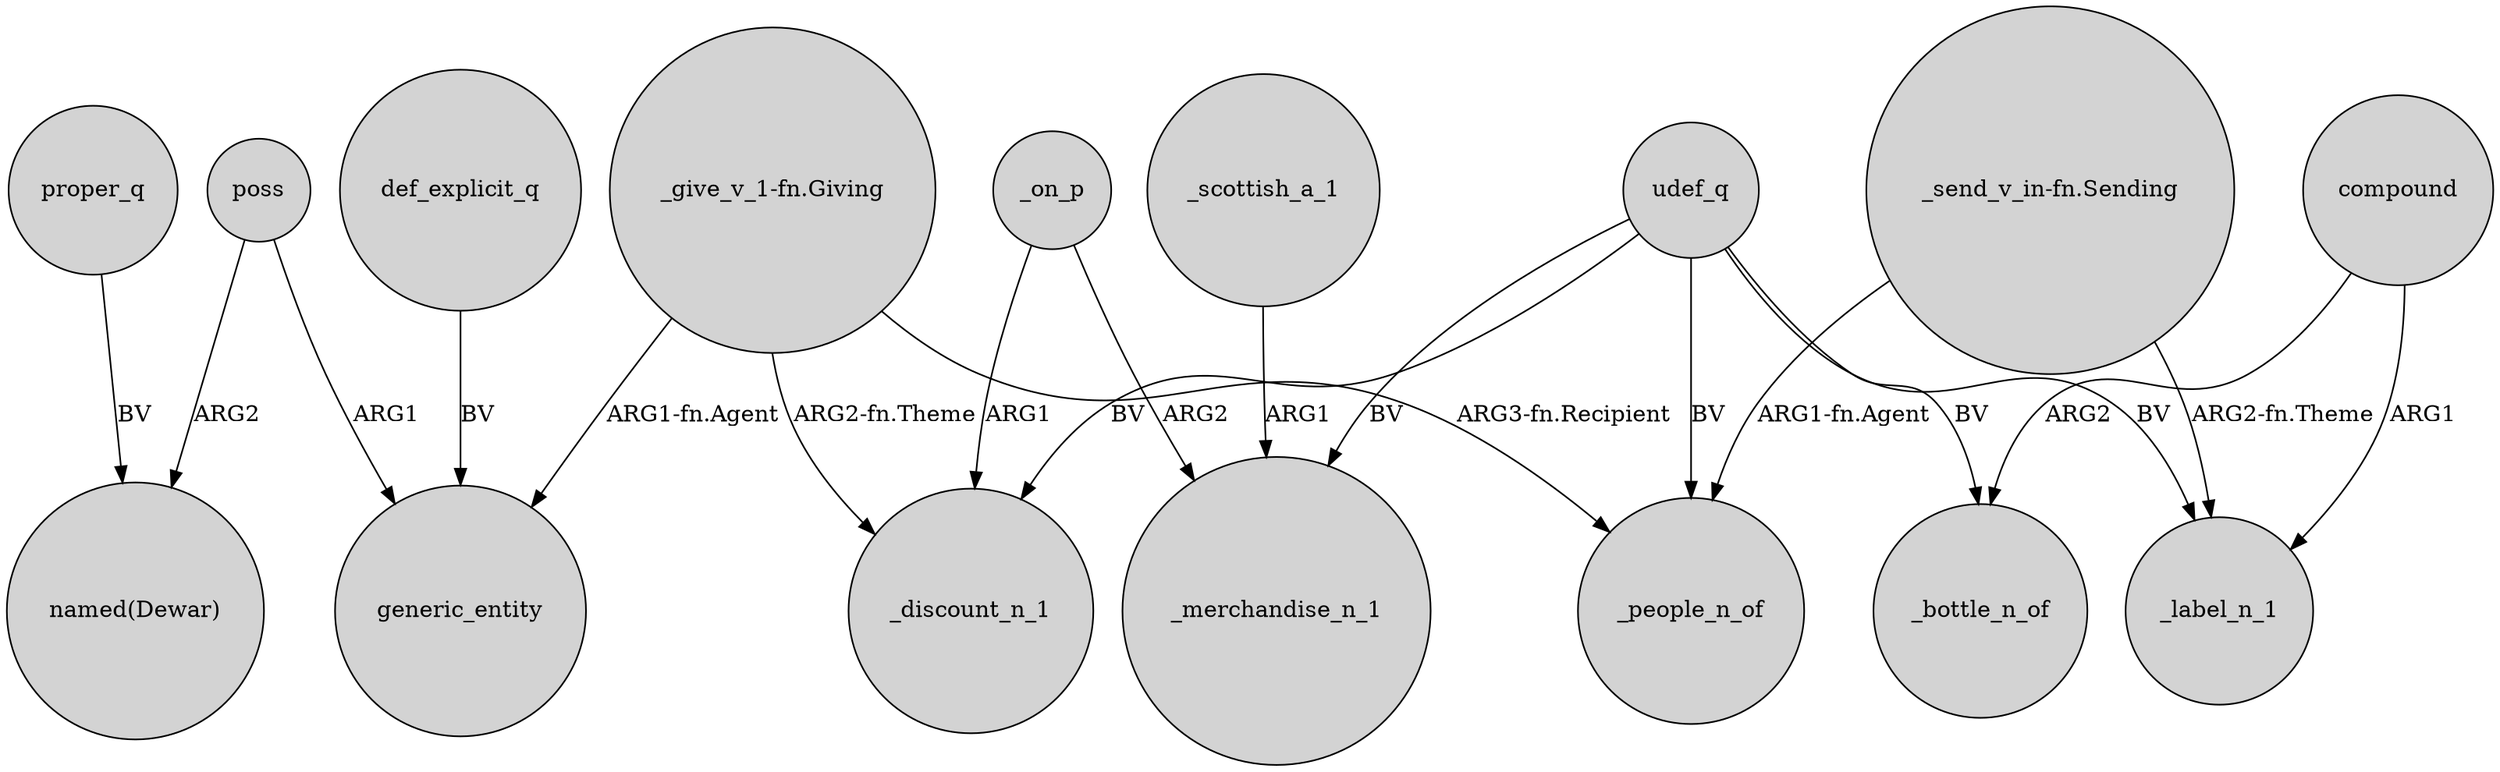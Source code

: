 digraph {
	node [shape=circle style=filled]
	_on_p -> _discount_n_1 [label=ARG1]
	poss -> generic_entity [label=ARG1]
	"_give_v_1-fn.Giving" -> generic_entity [label="ARG1-fn.Agent"]
	"_send_v_in-fn.Sending" -> _label_n_1 [label="ARG2-fn.Theme"]
	udef_q -> _merchandise_n_1 [label=BV]
	"_give_v_1-fn.Giving" -> _discount_n_1 [label="ARG2-fn.Theme"]
	def_explicit_q -> generic_entity [label=BV]
	"_give_v_1-fn.Giving" -> _people_n_of [label="ARG3-fn.Recipient"]
	"_send_v_in-fn.Sending" -> _people_n_of [label="ARG1-fn.Agent"]
	_on_p -> _merchandise_n_1 [label=ARG2]
	udef_q -> _discount_n_1 [label=BV]
	udef_q -> _people_n_of [label=BV]
	_scottish_a_1 -> _merchandise_n_1 [label=ARG1]
	udef_q -> _label_n_1 [label=BV]
	compound -> _bottle_n_of [label=ARG2]
	proper_q -> "named(Dewar)" [label=BV]
	compound -> _label_n_1 [label=ARG1]
	udef_q -> _bottle_n_of [label=BV]
	poss -> "named(Dewar)" [label=ARG2]
}
